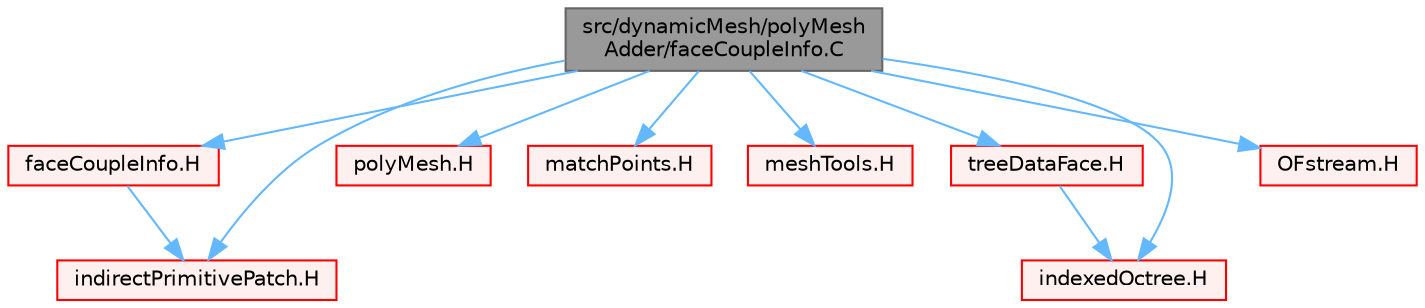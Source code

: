 digraph "src/dynamicMesh/polyMeshAdder/faceCoupleInfo.C"
{
 // LATEX_PDF_SIZE
  bgcolor="transparent";
  edge [fontname=Helvetica,fontsize=10,labelfontname=Helvetica,labelfontsize=10];
  node [fontname=Helvetica,fontsize=10,shape=box,height=0.2,width=0.4];
  Node1 [id="Node000001",label="src/dynamicMesh/polyMesh\lAdder/faceCoupleInfo.C",height=0.2,width=0.4,color="gray40", fillcolor="grey60", style="filled", fontcolor="black",tooltip=" "];
  Node1 -> Node2 [id="edge1_Node000001_Node000002",color="steelblue1",style="solid",tooltip=" "];
  Node2 [id="Node000002",label="faceCoupleInfo.H",height=0.2,width=0.4,color="red", fillcolor="#FFF0F0", style="filled",URL="$faceCoupleInfo_8H.html",tooltip=" "];
  Node2 -> Node208 [id="edge2_Node000002_Node000208",color="steelblue1",style="solid",tooltip=" "];
  Node208 [id="Node000208",label="indirectPrimitivePatch.H",height=0.2,width=0.4,color="red", fillcolor="#FFF0F0", style="filled",URL="$indirectPrimitivePatch_8H.html",tooltip=" "];
  Node1 -> Node220 [id="edge3_Node000001_Node000220",color="steelblue1",style="solid",tooltip=" "];
  Node220 [id="Node000220",label="polyMesh.H",height=0.2,width=0.4,color="red", fillcolor="#FFF0F0", style="filled",URL="$polyMesh_8H.html",tooltip=" "];
  Node1 -> Node282 [id="edge4_Node000001_Node000282",color="steelblue1",style="solid",tooltip=" "];
  Node282 [id="Node000282",label="matchPoints.H",height=0.2,width=0.4,color="red", fillcolor="#FFF0F0", style="filled",URL="$matchPoints_8H.html",tooltip="Determine correspondence between points. See below."];
  Node1 -> Node208 [id="edge5_Node000001_Node000208",color="steelblue1",style="solid",tooltip=" "];
  Node1 -> Node283 [id="edge6_Node000001_Node000283",color="steelblue1",style="solid",tooltip=" "];
  Node283 [id="Node000283",label="meshTools.H",height=0.2,width=0.4,color="red", fillcolor="#FFF0F0", style="filled",URL="$meshTools_8H.html",tooltip=" "];
  Node1 -> Node284 [id="edge7_Node000001_Node000284",color="steelblue1",style="solid",tooltip=" "];
  Node284 [id="Node000284",label="treeDataFace.H",height=0.2,width=0.4,color="red", fillcolor="#FFF0F0", style="filled",URL="$treeDataFace_8H.html",tooltip=" "];
  Node284 -> Node285 [id="edge8_Node000284_Node000285",color="steelblue1",style="solid",tooltip=" "];
  Node285 [id="Node000285",label="indexedOctree.H",height=0.2,width=0.4,color="red", fillcolor="#FFF0F0", style="filled",URL="$indexedOctree_8H.html",tooltip=" "];
  Node1 -> Node285 [id="edge9_Node000001_Node000285",color="steelblue1",style="solid",tooltip=" "];
  Node1 -> Node296 [id="edge10_Node000001_Node000296",color="steelblue1",style="solid",tooltip=" "];
  Node296 [id="Node000296",label="OFstream.H",height=0.2,width=0.4,color="red", fillcolor="#FFF0F0", style="filled",URL="$OFstream_8H.html",tooltip=" "];
}
